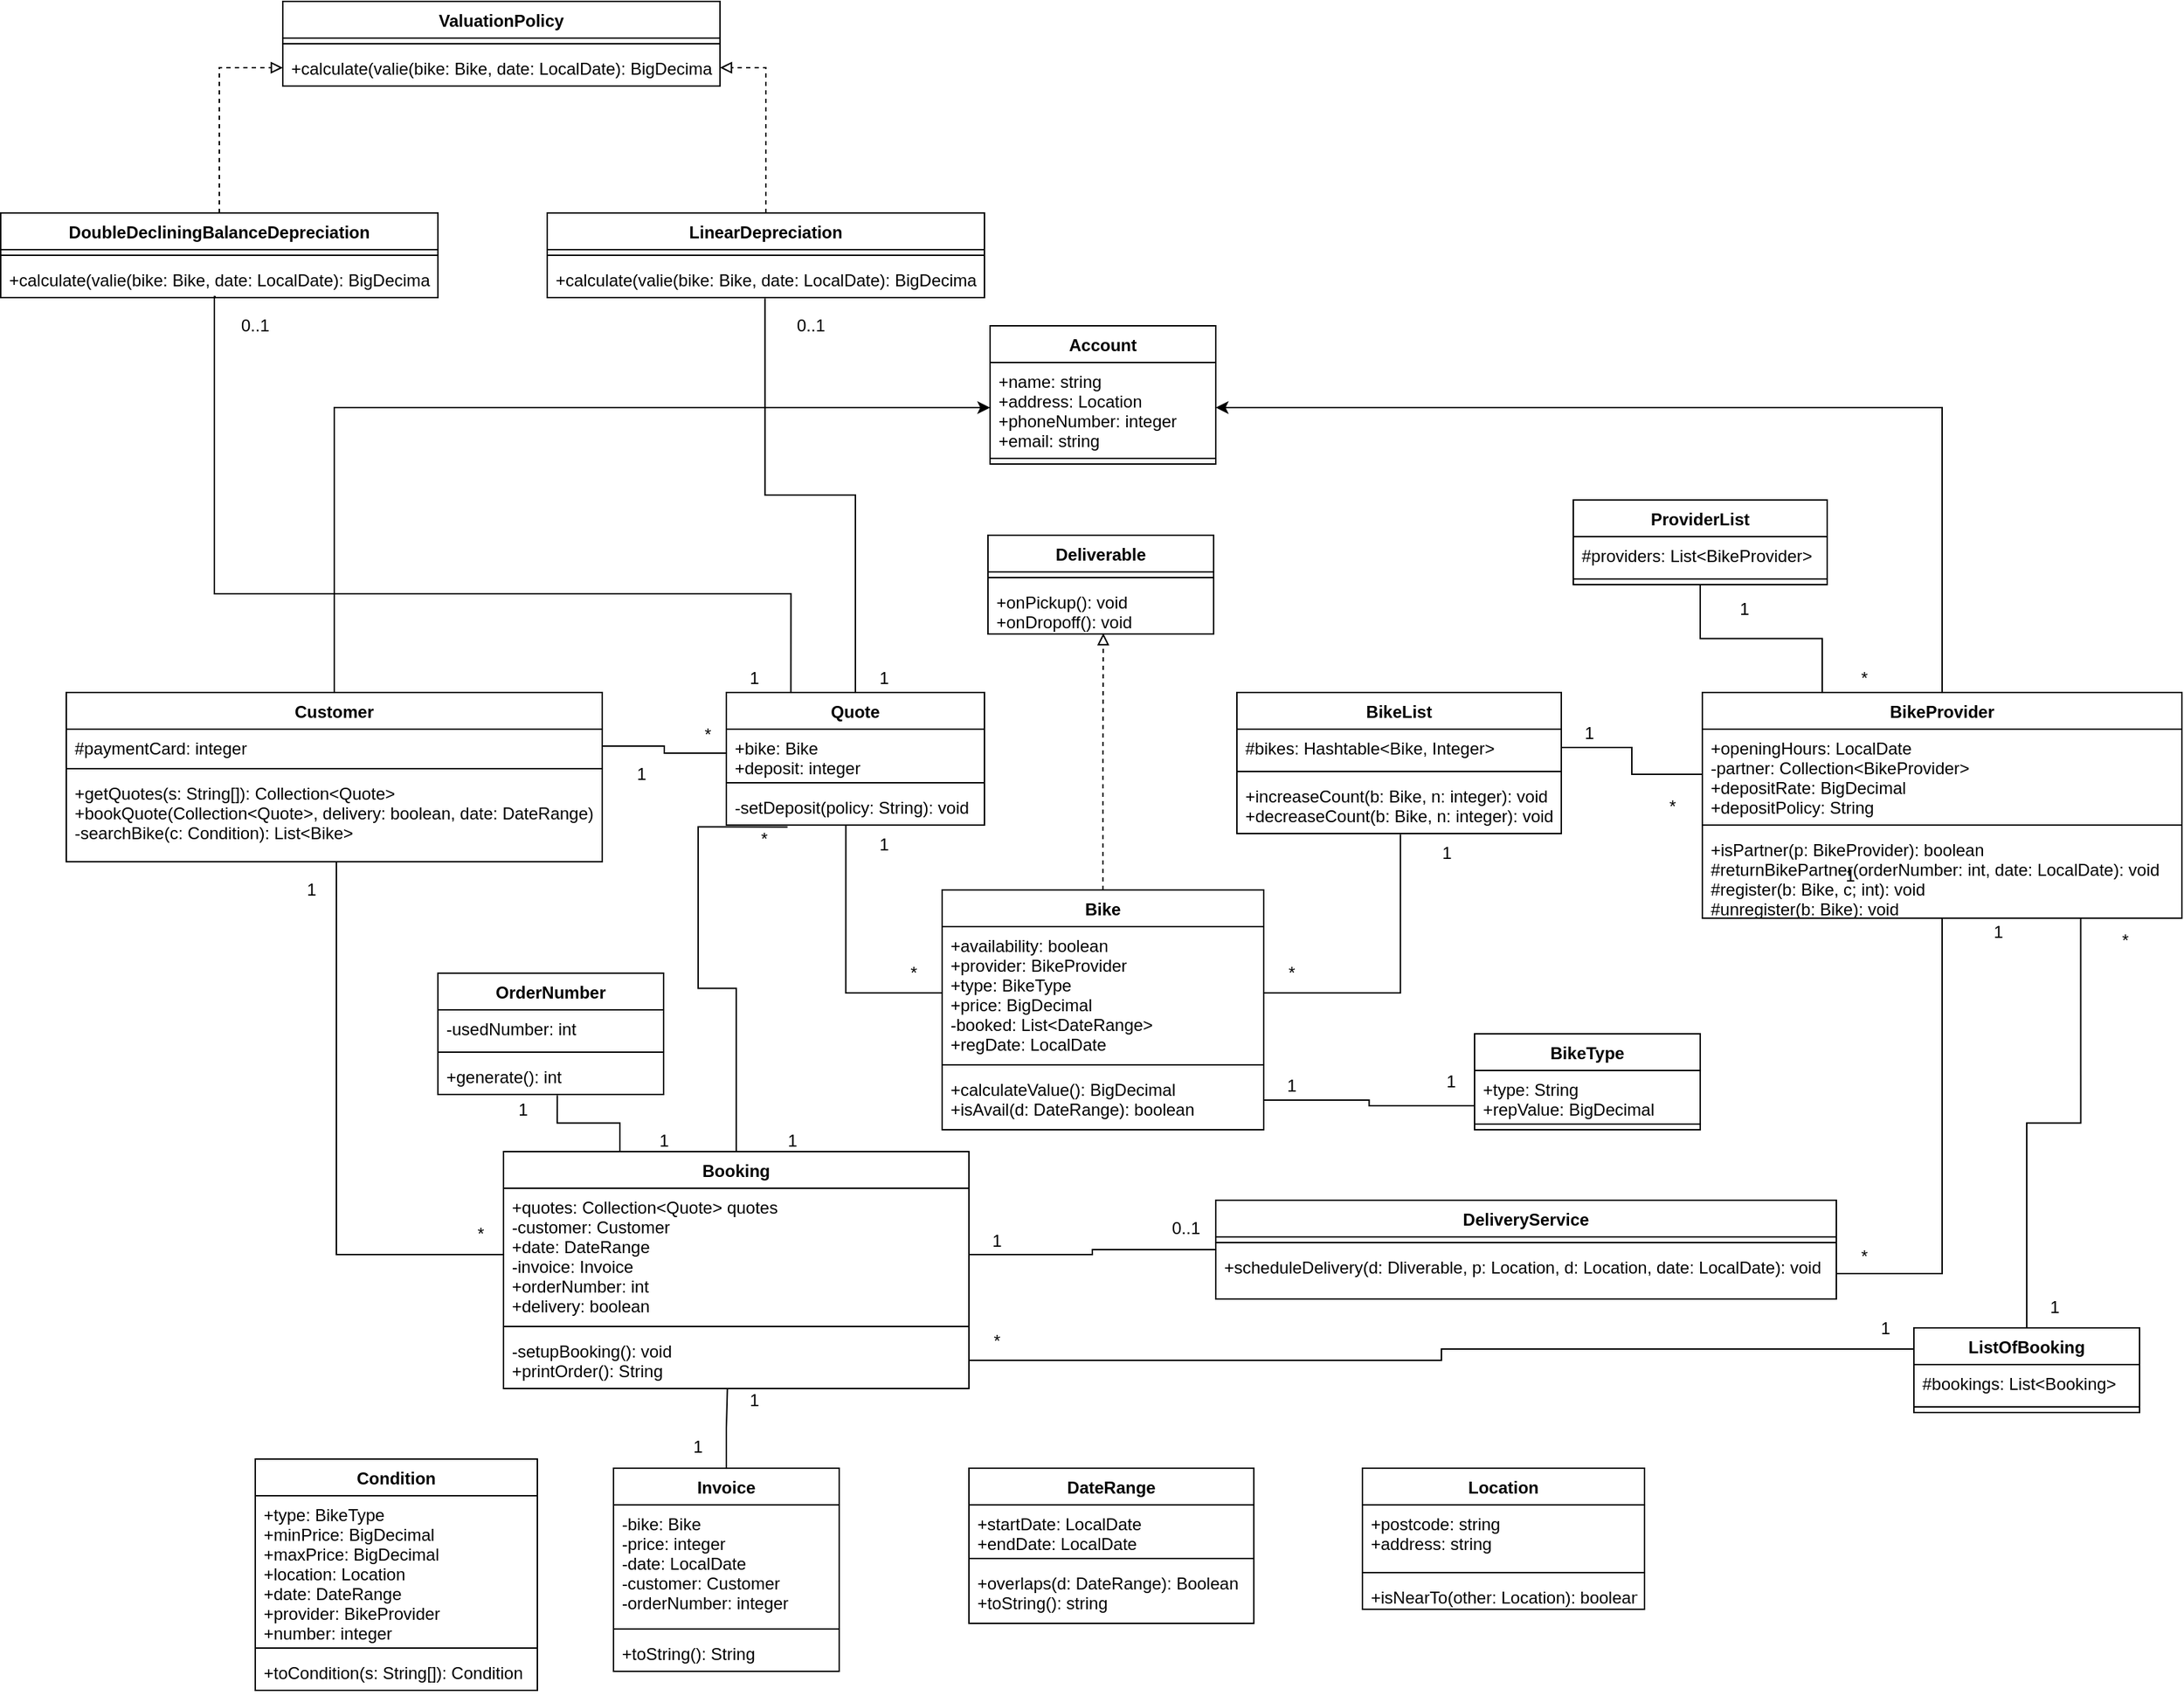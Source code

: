 <mxfile version="12.3.3" type="device" pages="1"><diagram id="j2-33RfOKzU6DrNo2e42" name="Page-1"><mxGraphModel dx="2055" dy="1773" grid="1" gridSize="10" guides="1" tooltips="1" connect="1" arrows="1" fold="1" page="1" pageScale="1" pageWidth="850" pageHeight="1100" math="0" shadow="0"><root><mxCell id="0"/><mxCell id="1" parent="0"/><mxCell id="WeQZLXTNBP1RMvrE45zD-1" value="Account" style="swimlane;fontStyle=1;align=center;verticalAlign=top;childLayout=stackLayout;horizontal=1;startSize=26;horizontalStack=0;resizeParent=1;resizeParentMax=0;resizeLast=0;collapsible=1;marginBottom=0;" parent="1" vertex="1"><mxGeometry x="345" y="-220" width="160" height="98" as="geometry"/></mxCell><mxCell id="WeQZLXTNBP1RMvrE45zD-2" value="+name: string&#10;+address: Location&#10;+phoneNumber: integer&#10;+email: string" style="text;strokeColor=none;fillColor=none;align=left;verticalAlign=top;spacingLeft=4;spacingRight=4;overflow=hidden;rotatable=0;points=[[0,0.5],[1,0.5]];portConstraint=eastwest;" parent="WeQZLXTNBP1RMvrE45zD-1" vertex="1"><mxGeometry y="26" width="160" height="64" as="geometry"/></mxCell><mxCell id="WeQZLXTNBP1RMvrE45zD-3" value="" style="line;strokeWidth=1;fillColor=none;align=left;verticalAlign=middle;spacingTop=-1;spacingLeft=3;spacingRight=3;rotatable=0;labelPosition=right;points=[];portConstraint=eastwest;" parent="WeQZLXTNBP1RMvrE45zD-1" vertex="1"><mxGeometry y="90" width="160" height="8" as="geometry"/></mxCell><mxCell id="zxQU5Q6k8m6Uaq3C3eNg-36" style="edgeStyle=orthogonalEdgeStyle;rounded=0;orthogonalLoop=1;jettySize=auto;html=1;exitX=0.5;exitY=0;exitDx=0;exitDy=0;entryX=0;entryY=0.5;entryDx=0;entryDy=0;" parent="1" source="WeQZLXTNBP1RMvrE45zD-8" target="WeQZLXTNBP1RMvrE45zD-2" edge="1"><mxGeometry relative="1" as="geometry"/></mxCell><mxCell id="WeQZLXTNBP1RMvrE45zD-8" value="Customer" style="swimlane;fontStyle=1;align=center;verticalAlign=top;childLayout=stackLayout;horizontal=1;startSize=26;horizontalStack=0;resizeParent=1;resizeParentMax=0;resizeLast=0;collapsible=1;marginBottom=0;" parent="1" vertex="1"><mxGeometry x="-310" y="40" width="380" height="120" as="geometry"/></mxCell><mxCell id="WeQZLXTNBP1RMvrE45zD-9" value="#paymentCard: integer" style="text;strokeColor=none;fillColor=none;align=left;verticalAlign=top;spacingLeft=4;spacingRight=4;overflow=hidden;rotatable=0;points=[[0,0.5],[1,0.5]];portConstraint=eastwest;" parent="WeQZLXTNBP1RMvrE45zD-8" vertex="1"><mxGeometry y="26" width="380" height="24" as="geometry"/></mxCell><mxCell id="WeQZLXTNBP1RMvrE45zD-10" value="" style="line;strokeWidth=1;fillColor=none;align=left;verticalAlign=middle;spacingTop=-1;spacingLeft=3;spacingRight=3;rotatable=0;labelPosition=right;points=[];portConstraint=eastwest;" parent="WeQZLXTNBP1RMvrE45zD-8" vertex="1"><mxGeometry y="50" width="380" height="8" as="geometry"/></mxCell><mxCell id="WeQZLXTNBP1RMvrE45zD-11" value="+getQuotes(s: String[]): Collection&lt;Quote&gt;&#10;+bookQuote(Collection&lt;Quote&gt;, delivery: boolean, date: DateRange) : Booking&#10;-searchBike(c: Condition): List&lt;Bike&gt;" style="text;strokeColor=none;fillColor=none;align=left;verticalAlign=top;spacingLeft=4;spacingRight=4;overflow=hidden;rotatable=0;points=[[0,0.5],[1,0.5]];portConstraint=eastwest;" parent="WeQZLXTNBP1RMvrE45zD-8" vertex="1"><mxGeometry y="58" width="380" height="62" as="geometry"/></mxCell><mxCell id="zxQU5Q6k8m6Uaq3C3eNg-37" style="edgeStyle=orthogonalEdgeStyle;rounded=0;orthogonalLoop=1;jettySize=auto;html=1;exitX=0.5;exitY=0;exitDx=0;exitDy=0;entryX=1;entryY=0.5;entryDx=0;entryDy=0;" parent="1" source="WeQZLXTNBP1RMvrE45zD-12" target="WeQZLXTNBP1RMvrE45zD-2" edge="1"><mxGeometry relative="1" as="geometry"/></mxCell><mxCell id="WeQZLXTNBP1RMvrE45zD-12" value="BikeProvider" style="swimlane;fontStyle=1;align=center;verticalAlign=top;childLayout=stackLayout;horizontal=1;startSize=26;horizontalStack=0;resizeParent=1;resizeParentMax=0;resizeLast=0;collapsible=1;marginBottom=0;" parent="1" vertex="1"><mxGeometry x="850" y="40" width="340" height="160" as="geometry"/></mxCell><mxCell id="WeQZLXTNBP1RMvrE45zD-13" value="+openingHours: LocalDate&#10;-partner: Collection&lt;BikeProvider&gt;&#10;+depositRate: BigDecimal&#10;+depositPolicy: String" style="text;strokeColor=none;fillColor=none;align=left;verticalAlign=top;spacingLeft=4;spacingRight=4;overflow=hidden;rotatable=0;points=[[0,0.5],[1,0.5]];portConstraint=eastwest;" parent="WeQZLXTNBP1RMvrE45zD-12" vertex="1"><mxGeometry y="26" width="340" height="64" as="geometry"/></mxCell><mxCell id="WeQZLXTNBP1RMvrE45zD-14" value="" style="line;strokeWidth=1;fillColor=none;align=left;verticalAlign=middle;spacingTop=-1;spacingLeft=3;spacingRight=3;rotatable=0;labelPosition=right;points=[];portConstraint=eastwest;" parent="WeQZLXTNBP1RMvrE45zD-12" vertex="1"><mxGeometry y="90" width="340" height="8" as="geometry"/></mxCell><mxCell id="WeQZLXTNBP1RMvrE45zD-15" value="+isPartner(p: BikeProvider): boolean&#10;#returnBikePartner(orderNumber: int, date: LocalDate): void&#10;#register(b: Bike, c; int): void&#10;#unregister(b: Bike): void" style="text;strokeColor=none;fillColor=none;align=left;verticalAlign=top;spacingLeft=4;spacingRight=4;overflow=hidden;rotatable=0;points=[[0,0.5],[1,0.5]];portConstraint=eastwest;" parent="WeQZLXTNBP1RMvrE45zD-12" vertex="1"><mxGeometry y="98" width="340" height="62" as="geometry"/></mxCell><mxCell id="WeQZLXTNBP1RMvrE45zD-16" value="BikeList" style="swimlane;fontStyle=1;align=center;verticalAlign=top;childLayout=stackLayout;horizontal=1;startSize=26;horizontalStack=0;resizeParent=1;resizeParentMax=0;resizeLast=0;collapsible=1;marginBottom=0;" parent="1" vertex="1"><mxGeometry x="520" y="40" width="230" height="100" as="geometry"/></mxCell><mxCell id="WeQZLXTNBP1RMvrE45zD-17" value="#bikes: Hashtable&lt;Bike, Integer&gt;" style="text;strokeColor=none;fillColor=none;align=left;verticalAlign=top;spacingLeft=4;spacingRight=4;overflow=hidden;rotatable=0;points=[[0,0.5],[1,0.5]];portConstraint=eastwest;" parent="WeQZLXTNBP1RMvrE45zD-16" vertex="1"><mxGeometry y="26" width="230" height="26" as="geometry"/></mxCell><mxCell id="WeQZLXTNBP1RMvrE45zD-18" value="" style="line;strokeWidth=1;fillColor=none;align=left;verticalAlign=middle;spacingTop=-1;spacingLeft=3;spacingRight=3;rotatable=0;labelPosition=right;points=[];portConstraint=eastwest;" parent="WeQZLXTNBP1RMvrE45zD-16" vertex="1"><mxGeometry y="52" width="230" height="8" as="geometry"/></mxCell><mxCell id="WeQZLXTNBP1RMvrE45zD-19" value="+increaseCount(b: Bike, n: integer): void&#10;+decreaseCount(b: Bike, n: integer): void" style="text;strokeColor=none;fillColor=none;align=left;verticalAlign=top;spacingLeft=4;spacingRight=4;overflow=hidden;rotatable=0;points=[[0,0.5],[1,0.5]];portConstraint=eastwest;" parent="WeQZLXTNBP1RMvrE45zD-16" vertex="1"><mxGeometry y="60" width="230" height="40" as="geometry"/></mxCell><mxCell id="zxQU5Q6k8m6Uaq3C3eNg-38" style="edgeStyle=orthogonalEdgeStyle;rounded=0;orthogonalLoop=1;jettySize=auto;html=1;exitX=0.5;exitY=0;exitDx=0;exitDy=0;entryX=0.511;entryY=0.986;entryDx=0;entryDy=0;entryPerimeter=0;dashed=1;endArrow=block;endFill=0;" parent="1" source="WeQZLXTNBP1RMvrE45zD-20" target="zxQU5Q6k8m6Uaq3C3eNg-12" edge="1"><mxGeometry relative="1" as="geometry"/></mxCell><mxCell id="WeQZLXTNBP1RMvrE45zD-20" value="Bike" style="swimlane;fontStyle=1;align=center;verticalAlign=top;childLayout=stackLayout;horizontal=1;startSize=26;horizontalStack=0;resizeParent=1;resizeParentMax=0;resizeLast=0;collapsible=1;marginBottom=0;" parent="1" vertex="1"><mxGeometry x="311" y="180" width="228" height="170" as="geometry"/></mxCell><mxCell id="WeQZLXTNBP1RMvrE45zD-21" value="+availability: boolean&#10;+provider: BikeProvider&#10;+type: BikeType&#10;+price: BigDecimal&#10;-booked: List&lt;DateRange&gt;&#10;+regDate: LocalDate" style="text;strokeColor=none;fillColor=none;align=left;verticalAlign=top;spacingLeft=4;spacingRight=4;overflow=hidden;rotatable=0;points=[[0,0.5],[1,0.5]];portConstraint=eastwest;" parent="WeQZLXTNBP1RMvrE45zD-20" vertex="1"><mxGeometry y="26" width="228" height="94" as="geometry"/></mxCell><mxCell id="WeQZLXTNBP1RMvrE45zD-22" value="" style="line;strokeWidth=1;fillColor=none;align=left;verticalAlign=middle;spacingTop=-1;spacingLeft=3;spacingRight=3;rotatable=0;labelPosition=right;points=[];portConstraint=eastwest;" parent="WeQZLXTNBP1RMvrE45zD-20" vertex="1"><mxGeometry y="120" width="228" height="8" as="geometry"/></mxCell><mxCell id="WeQZLXTNBP1RMvrE45zD-23" value="+calculateValue(): BigDecimal&#10;+isAvail(d: DateRange): boolean" style="text;strokeColor=none;fillColor=none;align=left;verticalAlign=top;spacingLeft=4;spacingRight=4;overflow=hidden;rotatable=0;points=[[0,0.5],[1,0.5]];portConstraint=eastwest;" parent="WeQZLXTNBP1RMvrE45zD-20" vertex="1"><mxGeometry y="128" width="228" height="42" as="geometry"/></mxCell><mxCell id="WeQZLXTNBP1RMvrE45zD-24" value="ValuationPolicy" style="swimlane;fontStyle=1;align=center;verticalAlign=top;childLayout=stackLayout;horizontal=1;startSize=26;horizontalStack=0;resizeParent=1;resizeParentMax=0;resizeLast=0;collapsible=1;marginBottom=0;" parent="1" vertex="1"><mxGeometry x="-156.5" y="-450" width="310" height="60" as="geometry"/></mxCell><mxCell id="WeQZLXTNBP1RMvrE45zD-25" value="" style="line;strokeWidth=1;fillColor=none;align=left;verticalAlign=middle;spacingTop=-1;spacingLeft=3;spacingRight=3;rotatable=0;labelPosition=right;points=[];portConstraint=eastwest;" parent="WeQZLXTNBP1RMvrE45zD-24" vertex="1"><mxGeometry y="26" width="310" height="8" as="geometry"/></mxCell><mxCell id="WeQZLXTNBP1RMvrE45zD-26" value="+calculate(valie(bike: Bike, date: LocalDate): BigDecimal" style="text;strokeColor=none;fillColor=none;align=left;verticalAlign=top;spacingLeft=4;spacingRight=4;overflow=hidden;rotatable=0;points=[[0,0.5],[1,0.5]];portConstraint=eastwest;" parent="WeQZLXTNBP1RMvrE45zD-24" vertex="1"><mxGeometry y="34" width="310" height="26" as="geometry"/></mxCell><mxCell id="zxQU5Q6k8m6Uaq3C3eNg-59" style="edgeStyle=orthogonalEdgeStyle;rounded=0;orthogonalLoop=1;jettySize=auto;html=1;exitX=0.5;exitY=0;exitDx=0;exitDy=0;entryX=0.498;entryY=1.026;entryDx=0;entryDy=0;entryPerimeter=0;startArrow=none;startFill=0;endArrow=none;endFill=0;" parent="1" source="WeQZLXTNBP1RMvrE45zD-30" target="zxQU5Q6k8m6Uaq3C3eNg-25" edge="1"><mxGeometry relative="1" as="geometry"/></mxCell><mxCell id="zxQU5Q6k8m6Uaq3C3eNg-60" style="edgeStyle=orthogonalEdgeStyle;rounded=0;orthogonalLoop=1;jettySize=auto;html=1;exitX=0.25;exitY=0;exitDx=0;exitDy=0;entryX=0.492;entryY=0.974;entryDx=0;entryDy=0;entryPerimeter=0;startArrow=none;startFill=0;endArrow=none;endFill=0;" parent="1" source="WeQZLXTNBP1RMvrE45zD-30" target="zxQU5Q6k8m6Uaq3C3eNg-29" edge="1"><mxGeometry relative="1" as="geometry"><Array as="points"><mxPoint x="204" y="-30"/><mxPoint x="-205" y="-30"/></Array></mxGeometry></mxCell><mxCell id="WeQZLXTNBP1RMvrE45zD-30" value="Quote" style="swimlane;fontStyle=1;align=center;verticalAlign=top;childLayout=stackLayout;horizontal=1;startSize=26;horizontalStack=0;resizeParent=1;resizeParentMax=0;resizeLast=0;collapsible=1;marginBottom=0;" parent="1" vertex="1"><mxGeometry x="158" y="40" width="183" height="94" as="geometry"/></mxCell><mxCell id="WeQZLXTNBP1RMvrE45zD-31" value="+bike: Bike&#10;+deposit: integer" style="text;strokeColor=none;fillColor=none;align=left;verticalAlign=top;spacingLeft=4;spacingRight=4;overflow=hidden;rotatable=0;points=[[0,0.5],[1,0.5]];portConstraint=eastwest;" parent="WeQZLXTNBP1RMvrE45zD-30" vertex="1"><mxGeometry y="26" width="183" height="34" as="geometry"/></mxCell><mxCell id="WeQZLXTNBP1RMvrE45zD-32" value="" style="line;strokeWidth=1;fillColor=none;align=left;verticalAlign=middle;spacingTop=-1;spacingLeft=3;spacingRight=3;rotatable=0;labelPosition=right;points=[];portConstraint=eastwest;" parent="WeQZLXTNBP1RMvrE45zD-30" vertex="1"><mxGeometry y="60" width="183" height="8" as="geometry"/></mxCell><mxCell id="WeQZLXTNBP1RMvrE45zD-33" value="-setDeposit(policy: String): void" style="text;strokeColor=none;fillColor=none;align=left;verticalAlign=top;spacingLeft=4;spacingRight=4;overflow=hidden;rotatable=0;points=[[0,0.5],[1,0.5]];portConstraint=eastwest;" parent="WeQZLXTNBP1RMvrE45zD-30" vertex="1"><mxGeometry y="68" width="183" height="26" as="geometry"/></mxCell><mxCell id="zxQU5Q6k8m6Uaq3C3eNg-49" style="edgeStyle=orthogonalEdgeStyle;rounded=0;orthogonalLoop=1;jettySize=auto;html=1;exitX=0.5;exitY=0;exitDx=0;exitDy=0;entryX=0.237;entryY=1.051;entryDx=0;entryDy=0;entryPerimeter=0;startArrow=none;startFill=0;endArrow=none;endFill=0;" parent="1" source="WeQZLXTNBP1RMvrE45zD-34" target="WeQZLXTNBP1RMvrE45zD-33" edge="1"><mxGeometry relative="1" as="geometry"/></mxCell><mxCell id="zxQU5Q6k8m6Uaq3C3eNg-57" style="edgeStyle=orthogonalEdgeStyle;rounded=0;orthogonalLoop=1;jettySize=auto;html=1;exitX=0.25;exitY=0;exitDx=0;exitDy=0;entryX=0.529;entryY=1.026;entryDx=0;entryDy=0;entryPerimeter=0;startArrow=none;startFill=0;endArrow=none;endFill=0;" parent="1" source="WeQZLXTNBP1RMvrE45zD-34" target="zxQU5Q6k8m6Uaq3C3eNg-4" edge="1"><mxGeometry relative="1" as="geometry"/></mxCell><mxCell id="WeQZLXTNBP1RMvrE45zD-34" value="Booking" style="swimlane;fontStyle=1;align=center;verticalAlign=top;childLayout=stackLayout;horizontal=1;startSize=26;horizontalStack=0;resizeParent=1;resizeParentMax=0;resizeLast=0;collapsible=1;marginBottom=0;" parent="1" vertex="1"><mxGeometry y="365.5" width="330" height="168" as="geometry"/></mxCell><mxCell id="WeQZLXTNBP1RMvrE45zD-35" value="+quotes: Collection&lt;Quote&gt; quotes&#10;-customer: Customer&#10;+date: DateRange&#10;-invoice: Invoice&#10;+orderNumber: int&#10;+delivery: boolean" style="text;strokeColor=none;fillColor=none;align=left;verticalAlign=top;spacingLeft=4;spacingRight=4;overflow=hidden;rotatable=0;points=[[0,0.5],[1,0.5]];portConstraint=eastwest;" parent="WeQZLXTNBP1RMvrE45zD-34" vertex="1"><mxGeometry y="26" width="330" height="94" as="geometry"/></mxCell><mxCell id="WeQZLXTNBP1RMvrE45zD-36" value="" style="line;strokeWidth=1;fillColor=none;align=left;verticalAlign=middle;spacingTop=-1;spacingLeft=3;spacingRight=3;rotatable=0;labelPosition=right;points=[];portConstraint=eastwest;" parent="WeQZLXTNBP1RMvrE45zD-34" vertex="1"><mxGeometry y="120" width="330" height="8" as="geometry"/></mxCell><mxCell id="WeQZLXTNBP1RMvrE45zD-37" value="-setupBooking(): void&#10;+printOrder(): String" style="text;strokeColor=none;fillColor=none;align=left;verticalAlign=top;spacingLeft=4;spacingRight=4;overflow=hidden;rotatable=0;points=[[0,0.5],[1,0.5]];portConstraint=eastwest;" parent="WeQZLXTNBP1RMvrE45zD-34" vertex="1"><mxGeometry y="128" width="330" height="40" as="geometry"/></mxCell><mxCell id="WeQZLXTNBP1RMvrE45zD-38" value="DeliveryService" style="swimlane;fontStyle=1;align=center;verticalAlign=top;childLayout=stackLayout;horizontal=1;startSize=26;horizontalStack=0;resizeParent=1;resizeParentMax=0;resizeLast=0;collapsible=1;marginBottom=0;" parent="1" vertex="1"><mxGeometry x="505" y="400" width="440" height="70" as="geometry"/></mxCell><mxCell id="WeQZLXTNBP1RMvrE45zD-39" value="" style="line;strokeWidth=1;fillColor=none;align=left;verticalAlign=middle;spacingTop=-1;spacingLeft=3;spacingRight=3;rotatable=0;labelPosition=right;points=[];portConstraint=eastwest;" parent="WeQZLXTNBP1RMvrE45zD-38" vertex="1"><mxGeometry y="26" width="440" height="8" as="geometry"/></mxCell><mxCell id="WeQZLXTNBP1RMvrE45zD-40" value="+scheduleDelivery(d: Dliverable, p: Location, d: Location, date: LocalDate): void" style="text;strokeColor=none;fillColor=none;align=left;verticalAlign=top;spacingLeft=4;spacingRight=4;overflow=hidden;rotatable=0;points=[[0,0.5],[1,0.5]];portConstraint=eastwest;" parent="WeQZLXTNBP1RMvrE45zD-38" vertex="1"><mxGeometry y="34" width="440" height="36" as="geometry"/></mxCell><mxCell id="WeQZLXTNBP1RMvrE45zD-84" value="DateRange" style="swimlane;fontStyle=1;align=center;verticalAlign=top;childLayout=stackLayout;horizontal=1;startSize=26;horizontalStack=0;resizeParent=1;resizeParentMax=0;resizeLast=0;collapsible=1;marginBottom=0;" parent="1" vertex="1"><mxGeometry x="330" y="590" width="202" height="110" as="geometry"/></mxCell><mxCell id="WeQZLXTNBP1RMvrE45zD-85" value="+startDate: LocalDate&#10;+endDate: LocalDate" style="text;strokeColor=none;fillColor=none;align=left;verticalAlign=top;spacingLeft=4;spacingRight=4;overflow=hidden;rotatable=0;points=[[0,0.5],[1,0.5]];portConstraint=eastwest;" parent="WeQZLXTNBP1RMvrE45zD-84" vertex="1"><mxGeometry y="26" width="202" height="34" as="geometry"/></mxCell><mxCell id="WeQZLXTNBP1RMvrE45zD-86" value="" style="line;strokeWidth=1;fillColor=none;align=left;verticalAlign=middle;spacingTop=-1;spacingLeft=3;spacingRight=3;rotatable=0;labelPosition=right;points=[];portConstraint=eastwest;" parent="WeQZLXTNBP1RMvrE45zD-84" vertex="1"><mxGeometry y="60" width="202" height="8" as="geometry"/></mxCell><mxCell id="WeQZLXTNBP1RMvrE45zD-87" value="+overlaps(d: DateRange): Boolean&#10;+toString(): string" style="text;strokeColor=none;fillColor=none;align=left;verticalAlign=top;spacingLeft=4;spacingRight=4;overflow=hidden;rotatable=0;points=[[0,0.5],[1,0.5]];portConstraint=eastwest;" parent="WeQZLXTNBP1RMvrE45zD-84" vertex="1"><mxGeometry y="68" width="202" height="42" as="geometry"/></mxCell><mxCell id="VrgmEom0bUXorXYhhkAM-17" value="1" style="text;html=1;strokeColor=none;fillColor=none;align=center;verticalAlign=middle;whiteSpace=wrap;rounded=0;" parent="1" vertex="1"><mxGeometry x="935" y="160" width="40" height="20" as="geometry"/></mxCell><mxCell id="a59KwBhsli9dQm4oVBbx-1" value="Location" style="swimlane;fontStyle=1;align=center;verticalAlign=top;childLayout=stackLayout;horizontal=1;startSize=26;horizontalStack=0;resizeParent=1;resizeParentMax=0;resizeLast=0;collapsible=1;marginBottom=0;" parent="1" vertex="1"><mxGeometry x="609" y="590" width="200" height="100" as="geometry"/></mxCell><mxCell id="a59KwBhsli9dQm4oVBbx-2" value="+postcode: string&#10;+address: string" style="text;strokeColor=none;fillColor=none;align=left;verticalAlign=top;spacingLeft=4;spacingRight=4;overflow=hidden;rotatable=0;points=[[0,0.5],[1,0.5]];portConstraint=eastwest;" parent="a59KwBhsli9dQm4oVBbx-1" vertex="1"><mxGeometry y="26" width="200" height="44" as="geometry"/></mxCell><mxCell id="a59KwBhsli9dQm4oVBbx-3" value="" style="line;strokeWidth=1;fillColor=none;align=left;verticalAlign=middle;spacingTop=-1;spacingLeft=3;spacingRight=3;rotatable=0;labelPosition=right;points=[];portConstraint=eastwest;" parent="a59KwBhsli9dQm4oVBbx-1" vertex="1"><mxGeometry y="70" width="200" height="8" as="geometry"/></mxCell><mxCell id="a59KwBhsli9dQm4oVBbx-4" value="+isNearTo(other: Location): boolean" style="text;strokeColor=none;fillColor=none;align=left;verticalAlign=top;spacingLeft=4;spacingRight=4;overflow=hidden;rotatable=0;points=[[0,0.5],[1,0.5]];portConstraint=eastwest;" parent="a59KwBhsli9dQm4oVBbx-1" vertex="1"><mxGeometry y="78" width="200" height="22" as="geometry"/></mxCell><mxCell id="zxQU5Q6k8m6Uaq3C3eNg-1" value="OrderNumber" style="swimlane;fontStyle=1;align=center;verticalAlign=top;childLayout=stackLayout;horizontal=1;startSize=26;horizontalStack=0;resizeParent=1;resizeParentMax=0;resizeLast=0;collapsible=1;marginBottom=0;" parent="1" vertex="1"><mxGeometry x="-46.5" y="239" width="160" height="86" as="geometry"/></mxCell><mxCell id="zxQU5Q6k8m6Uaq3C3eNg-2" value="-usedNumber: int" style="text;strokeColor=none;fillColor=none;align=left;verticalAlign=top;spacingLeft=4;spacingRight=4;overflow=hidden;rotatable=0;points=[[0,0.5],[1,0.5]];portConstraint=eastwest;" parent="zxQU5Q6k8m6Uaq3C3eNg-1" vertex="1"><mxGeometry y="26" width="160" height="26" as="geometry"/></mxCell><mxCell id="zxQU5Q6k8m6Uaq3C3eNg-3" value="" style="line;strokeWidth=1;fillColor=none;align=left;verticalAlign=middle;spacingTop=-1;spacingLeft=3;spacingRight=3;rotatable=0;labelPosition=right;points=[];portConstraint=eastwest;" parent="zxQU5Q6k8m6Uaq3C3eNg-1" vertex="1"><mxGeometry y="52" width="160" height="8" as="geometry"/></mxCell><mxCell id="zxQU5Q6k8m6Uaq3C3eNg-4" value="+generate(): int" style="text;strokeColor=none;fillColor=none;align=left;verticalAlign=top;spacingLeft=4;spacingRight=4;overflow=hidden;rotatable=0;points=[[0,0.5],[1,0.5]];portConstraint=eastwest;" parent="zxQU5Q6k8m6Uaq3C3eNg-1" vertex="1"><mxGeometry y="60" width="160" height="26" as="geometry"/></mxCell><mxCell id="zxQU5Q6k8m6Uaq3C3eNg-5" value="BikeType" style="swimlane;fontStyle=1;align=center;verticalAlign=top;childLayout=stackLayout;horizontal=1;startSize=26;horizontalStack=0;resizeParent=1;resizeParentMax=0;resizeLast=0;collapsible=1;marginBottom=0;" parent="1" vertex="1"><mxGeometry x="688.5" y="282" width="160" height="68" as="geometry"/></mxCell><mxCell id="zxQU5Q6k8m6Uaq3C3eNg-6" value="+type: String&#10;+repValue: BigDecimal" style="text;strokeColor=none;fillColor=none;align=left;verticalAlign=top;spacingLeft=4;spacingRight=4;overflow=hidden;rotatable=0;points=[[0,0.5],[1,0.5]];portConstraint=eastwest;" parent="zxQU5Q6k8m6Uaq3C3eNg-5" vertex="1"><mxGeometry y="26" width="160" height="34" as="geometry"/></mxCell><mxCell id="zxQU5Q6k8m6Uaq3C3eNg-7" value="" style="line;strokeWidth=1;fillColor=none;align=left;verticalAlign=middle;spacingTop=-1;spacingLeft=3;spacingRight=3;rotatable=0;labelPosition=right;points=[];portConstraint=eastwest;" parent="zxQU5Q6k8m6Uaq3C3eNg-5" vertex="1"><mxGeometry y="60" width="160" height="8" as="geometry"/></mxCell><mxCell id="zxQU5Q6k8m6Uaq3C3eNg-9" value="Deliverable" style="swimlane;fontStyle=1;align=center;verticalAlign=top;childLayout=stackLayout;horizontal=1;startSize=26;horizontalStack=0;resizeParent=1;resizeParentMax=0;resizeLast=0;collapsible=1;marginBottom=0;" parent="1" vertex="1"><mxGeometry x="343.5" y="-71.5" width="160" height="70" as="geometry"/></mxCell><mxCell id="zxQU5Q6k8m6Uaq3C3eNg-11" value="" style="line;strokeWidth=1;fillColor=none;align=left;verticalAlign=middle;spacingTop=-1;spacingLeft=3;spacingRight=3;rotatable=0;labelPosition=right;points=[];portConstraint=eastwest;" parent="zxQU5Q6k8m6Uaq3C3eNg-9" vertex="1"><mxGeometry y="26" width="160" height="8" as="geometry"/></mxCell><mxCell id="zxQU5Q6k8m6Uaq3C3eNg-12" value="+onPickup(): void&#10;+onDropoff(): void" style="text;strokeColor=none;fillColor=none;align=left;verticalAlign=top;spacingLeft=4;spacingRight=4;overflow=hidden;rotatable=0;points=[[0,0.5],[1,0.5]];portConstraint=eastwest;" parent="zxQU5Q6k8m6Uaq3C3eNg-9" vertex="1"><mxGeometry y="34" width="160" height="36" as="geometry"/></mxCell><mxCell id="zxQU5Q6k8m6Uaq3C3eNg-43" style="edgeStyle=orthogonalEdgeStyle;rounded=0;orthogonalLoop=1;jettySize=auto;html=1;exitX=0.5;exitY=0;exitDx=0;exitDy=0;entryX=0.481;entryY=1.013;entryDx=0;entryDy=0;entryPerimeter=0;endArrow=none;endFill=0;" parent="1" source="zxQU5Q6k8m6Uaq3C3eNg-13" target="WeQZLXTNBP1RMvrE45zD-37" edge="1"><mxGeometry relative="1" as="geometry"/></mxCell><mxCell id="zxQU5Q6k8m6Uaq3C3eNg-13" value="Invoice" style="swimlane;fontStyle=1;align=center;verticalAlign=top;childLayout=stackLayout;horizontal=1;startSize=26;horizontalStack=0;resizeParent=1;resizeParentMax=0;resizeLast=0;collapsible=1;marginBottom=0;" parent="1" vertex="1"><mxGeometry x="78" y="590" width="160" height="144" as="geometry"/></mxCell><mxCell id="zxQU5Q6k8m6Uaq3C3eNg-14" value="-bike: Bike&#10;-price: integer&#10;-date: LocalDate&#10;-customer: Customer&#10;-orderNumber: integer" style="text;strokeColor=none;fillColor=none;align=left;verticalAlign=top;spacingLeft=4;spacingRight=4;overflow=hidden;rotatable=0;points=[[0,0.5],[1,0.5]];portConstraint=eastwest;" parent="zxQU5Q6k8m6Uaq3C3eNg-13" vertex="1"><mxGeometry y="26" width="160" height="84" as="geometry"/></mxCell><mxCell id="zxQU5Q6k8m6Uaq3C3eNg-15" value="" style="line;strokeWidth=1;fillColor=none;align=left;verticalAlign=middle;spacingTop=-1;spacingLeft=3;spacingRight=3;rotatable=0;labelPosition=right;points=[];portConstraint=eastwest;" parent="zxQU5Q6k8m6Uaq3C3eNg-13" vertex="1"><mxGeometry y="110" width="160" height="8" as="geometry"/></mxCell><mxCell id="zxQU5Q6k8m6Uaq3C3eNg-16" value="+toString(): String" style="text;strokeColor=none;fillColor=none;align=left;verticalAlign=top;spacingLeft=4;spacingRight=4;overflow=hidden;rotatable=0;points=[[0,0.5],[1,0.5]];portConstraint=eastwest;" parent="zxQU5Q6k8m6Uaq3C3eNg-13" vertex="1"><mxGeometry y="118" width="160" height="26" as="geometry"/></mxCell><mxCell id="zxQU5Q6k8m6Uaq3C3eNg-53" style="edgeStyle=orthogonalEdgeStyle;rounded=0;orthogonalLoop=1;jettySize=auto;html=1;exitX=0.5;exitY=1;exitDx=0;exitDy=0;entryX=0.25;entryY=0;entryDx=0;entryDy=0;startArrow=none;startFill=0;endArrow=none;endFill=0;" parent="1" source="zxQU5Q6k8m6Uaq3C3eNg-18" target="WeQZLXTNBP1RMvrE45zD-12" edge="1"><mxGeometry relative="1" as="geometry"/></mxCell><mxCell id="zxQU5Q6k8m6Uaq3C3eNg-18" value="ProviderList" style="swimlane;fontStyle=1;align=center;verticalAlign=top;childLayout=stackLayout;horizontal=1;startSize=26;horizontalStack=0;resizeParent=1;resizeParentMax=0;resizeLast=0;collapsible=1;marginBottom=0;" parent="1" vertex="1"><mxGeometry x="758.5" y="-96.5" width="180" height="60" as="geometry"/></mxCell><mxCell id="zxQU5Q6k8m6Uaq3C3eNg-19" value="#providers: List&lt;BikeProvider&gt;" style="text;strokeColor=none;fillColor=none;align=left;verticalAlign=top;spacingLeft=4;spacingRight=4;overflow=hidden;rotatable=0;points=[[0,0.5],[1,0.5]];portConstraint=eastwest;" parent="zxQU5Q6k8m6Uaq3C3eNg-18" vertex="1"><mxGeometry y="26" width="180" height="26" as="geometry"/></mxCell><mxCell id="zxQU5Q6k8m6Uaq3C3eNg-20" value="" style="line;strokeWidth=1;fillColor=none;align=left;verticalAlign=middle;spacingTop=-1;spacingLeft=3;spacingRight=3;rotatable=0;labelPosition=right;points=[];portConstraint=eastwest;" parent="zxQU5Q6k8m6Uaq3C3eNg-18" vertex="1"><mxGeometry y="52" width="180" height="8" as="geometry"/></mxCell><mxCell id="zxQU5Q6k8m6Uaq3C3eNg-46" style="edgeStyle=orthogonalEdgeStyle;rounded=0;orthogonalLoop=1;jettySize=auto;html=1;exitX=0.5;exitY=0;exitDx=0;exitDy=0;entryX=1;entryY=0.5;entryDx=0;entryDy=0;endArrow=block;endFill=0;dashed=1;startArrow=none;startFill=0;" parent="1" source="zxQU5Q6k8m6Uaq3C3eNg-22" target="WeQZLXTNBP1RMvrE45zD-26" edge="1"><mxGeometry relative="1" as="geometry"/></mxCell><mxCell id="zxQU5Q6k8m6Uaq3C3eNg-22" value="LinearDepreciation" style="swimlane;fontStyle=1;align=center;verticalAlign=top;childLayout=stackLayout;horizontal=1;startSize=26;horizontalStack=0;resizeParent=1;resizeParentMax=0;resizeLast=0;collapsible=1;marginBottom=0;" parent="1" vertex="1"><mxGeometry x="31" y="-300" width="310" height="60" as="geometry"/></mxCell><mxCell id="zxQU5Q6k8m6Uaq3C3eNg-24" value="" style="line;strokeWidth=1;fillColor=none;align=left;verticalAlign=middle;spacingTop=-1;spacingLeft=3;spacingRight=3;rotatable=0;labelPosition=right;points=[];portConstraint=eastwest;" parent="zxQU5Q6k8m6Uaq3C3eNg-22" vertex="1"><mxGeometry y="26" width="310" height="8" as="geometry"/></mxCell><mxCell id="zxQU5Q6k8m6Uaq3C3eNg-25" value="+calculate(valie(bike: Bike, date: LocalDate): BigDecimal" style="text;strokeColor=none;fillColor=none;align=left;verticalAlign=top;spacingLeft=4;spacingRight=4;overflow=hidden;rotatable=0;points=[[0,0.5],[1,0.5]];portConstraint=eastwest;" parent="zxQU5Q6k8m6Uaq3C3eNg-22" vertex="1"><mxGeometry y="34" width="310" height="26" as="geometry"/></mxCell><mxCell id="zxQU5Q6k8m6Uaq3C3eNg-45" style="edgeStyle=orthogonalEdgeStyle;rounded=0;orthogonalLoop=1;jettySize=auto;html=1;exitX=0.5;exitY=0;exitDx=0;exitDy=0;entryX=0;entryY=0.5;entryDx=0;entryDy=0;endArrow=block;endFill=0;dashed=1;" parent="1" source="zxQU5Q6k8m6Uaq3C3eNg-26" target="WeQZLXTNBP1RMvrE45zD-26" edge="1"><mxGeometry relative="1" as="geometry"/></mxCell><mxCell id="zxQU5Q6k8m6Uaq3C3eNg-26" value="DoubleDecliningBalanceDepreciation" style="swimlane;fontStyle=1;align=center;verticalAlign=top;childLayout=stackLayout;horizontal=1;startSize=26;horizontalStack=0;resizeParent=1;resizeParentMax=0;resizeLast=0;collapsible=1;marginBottom=0;" parent="1" vertex="1"><mxGeometry x="-356.5" y="-300" width="310" height="60" as="geometry"/></mxCell><mxCell id="zxQU5Q6k8m6Uaq3C3eNg-28" value="" style="line;strokeWidth=1;fillColor=none;align=left;verticalAlign=middle;spacingTop=-1;spacingLeft=3;spacingRight=3;rotatable=0;labelPosition=right;points=[];portConstraint=eastwest;" parent="zxQU5Q6k8m6Uaq3C3eNg-26" vertex="1"><mxGeometry y="26" width="310" height="8" as="geometry"/></mxCell><mxCell id="zxQU5Q6k8m6Uaq3C3eNg-29" value="+calculate(valie(bike: Bike, date: LocalDate): BigDecimal" style="text;strokeColor=none;fillColor=none;align=left;verticalAlign=top;spacingLeft=4;spacingRight=4;overflow=hidden;rotatable=0;points=[[0,0.5],[1,0.5]];portConstraint=eastwest;" parent="zxQU5Q6k8m6Uaq3C3eNg-26" vertex="1"><mxGeometry y="34" width="310" height="26" as="geometry"/></mxCell><mxCell id="zxQU5Q6k8m6Uaq3C3eNg-47" style="edgeStyle=orthogonalEdgeStyle;rounded=0;orthogonalLoop=1;jettySize=auto;html=1;exitX=1;exitY=0.5;exitDx=0;exitDy=0;entryX=0.504;entryY=1.017;entryDx=0;entryDy=0;entryPerimeter=0;startArrow=none;startFill=0;endArrow=none;endFill=0;" parent="1" source="WeQZLXTNBP1RMvrE45zD-21" target="WeQZLXTNBP1RMvrE45zD-19" edge="1"><mxGeometry relative="1" as="geometry"/></mxCell><mxCell id="zxQU5Q6k8m6Uaq3C3eNg-48" style="edgeStyle=orthogonalEdgeStyle;rounded=0;orthogonalLoop=1;jettySize=auto;html=1;exitX=0;exitY=0.5;exitDx=0;exitDy=0;entryX=0.463;entryY=1;entryDx=0;entryDy=0;entryPerimeter=0;startArrow=none;startFill=0;endArrow=none;endFill=0;" parent="1" source="WeQZLXTNBP1RMvrE45zD-21" target="WeQZLXTNBP1RMvrE45zD-33" edge="1"><mxGeometry relative="1" as="geometry"/></mxCell><mxCell id="zxQU5Q6k8m6Uaq3C3eNg-50" style="edgeStyle=orthogonalEdgeStyle;rounded=0;orthogonalLoop=1;jettySize=auto;html=1;exitX=0;exitY=0.5;exitDx=0;exitDy=0;entryX=0.504;entryY=1;entryDx=0;entryDy=0;entryPerimeter=0;startArrow=none;startFill=0;endArrow=none;endFill=0;" parent="1" source="WeQZLXTNBP1RMvrE45zD-35" target="WeQZLXTNBP1RMvrE45zD-11" edge="1"><mxGeometry relative="1" as="geometry"/></mxCell><mxCell id="zxQU5Q6k8m6Uaq3C3eNg-51" style="edgeStyle=orthogonalEdgeStyle;rounded=0;orthogonalLoop=1;jettySize=auto;html=1;exitX=1;exitY=0.5;exitDx=0;exitDy=0;entryX=0;entryY=0.5;entryDx=0;entryDy=0;startArrow=none;startFill=0;endArrow=none;endFill=0;" parent="1" source="WeQZLXTNBP1RMvrE45zD-9" target="WeQZLXTNBP1RMvrE45zD-31" edge="1"><mxGeometry relative="1" as="geometry"/></mxCell><mxCell id="zxQU5Q6k8m6Uaq3C3eNg-52" style="edgeStyle=orthogonalEdgeStyle;rounded=0;orthogonalLoop=1;jettySize=auto;html=1;exitX=1;exitY=0.5;exitDx=0;exitDy=0;entryX=0;entryY=0.5;entryDx=0;entryDy=0;startArrow=none;startFill=0;endArrow=none;endFill=0;" parent="1" source="WeQZLXTNBP1RMvrE45zD-17" target="WeQZLXTNBP1RMvrE45zD-13" edge="1"><mxGeometry relative="1" as="geometry"/></mxCell><mxCell id="zxQU5Q6k8m6Uaq3C3eNg-54" style="edgeStyle=orthogonalEdgeStyle;rounded=0;orthogonalLoop=1;jettySize=auto;html=1;exitX=1;exitY=0.5;exitDx=0;exitDy=0;entryX=0;entryY=0.5;entryDx=0;entryDy=0;startArrow=none;startFill=0;endArrow=none;endFill=0;" parent="1" source="WeQZLXTNBP1RMvrE45zD-35" target="WeQZLXTNBP1RMvrE45zD-38" edge="1"><mxGeometry relative="1" as="geometry"/></mxCell><mxCell id="zxQU5Q6k8m6Uaq3C3eNg-55" style="edgeStyle=orthogonalEdgeStyle;rounded=0;orthogonalLoop=1;jettySize=auto;html=1;exitX=1;exitY=0.5;exitDx=0;exitDy=0;startArrow=none;startFill=0;endArrow=none;endFill=0;entryX=0.5;entryY=1;entryDx=0;entryDy=0;entryPerimeter=0;" parent="1" source="WeQZLXTNBP1RMvrE45zD-40" target="WeQZLXTNBP1RMvrE45zD-15" edge="1"><mxGeometry relative="1" as="geometry"><mxPoint x="1020" y="260" as="targetPoint"/></mxGeometry></mxCell><mxCell id="zxQU5Q6k8m6Uaq3C3eNg-56" style="edgeStyle=orthogonalEdgeStyle;rounded=0;orthogonalLoop=1;jettySize=auto;html=1;exitX=1;exitY=0.5;exitDx=0;exitDy=0;entryX=0;entryY=0.75;entryDx=0;entryDy=0;startArrow=none;startFill=0;endArrow=none;endFill=0;" parent="1" source="WeQZLXTNBP1RMvrE45zD-23" target="zxQU5Q6k8m6Uaq3C3eNg-5" edge="1"><mxGeometry relative="1" as="geometry"/></mxCell><mxCell id="zxQU5Q6k8m6Uaq3C3eNg-61" value="1" style="text;html=1;strokeColor=none;fillColor=none;align=center;verticalAlign=middle;whiteSpace=wrap;rounded=0;" parent="1" vertex="1"><mxGeometry x="158" y="532" width="40" height="20" as="geometry"/></mxCell><mxCell id="zxQU5Q6k8m6Uaq3C3eNg-65" value="1" style="text;html=1;strokeColor=none;fillColor=none;align=center;verticalAlign=middle;whiteSpace=wrap;rounded=0;" parent="1" vertex="1"><mxGeometry x="118" y="565" width="40" height="20" as="geometry"/></mxCell><mxCell id="zxQU5Q6k8m6Uaq3C3eNg-66" value="1" style="text;html=1;strokeColor=none;fillColor=none;align=center;verticalAlign=middle;whiteSpace=wrap;rounded=0;" parent="1" vertex="1"><mxGeometry x="330" y="419" width="40" height="20" as="geometry"/></mxCell><mxCell id="zxQU5Q6k8m6Uaq3C3eNg-67" value="0..1" style="text;html=1;strokeColor=none;fillColor=none;align=center;verticalAlign=middle;whiteSpace=wrap;rounded=0;" parent="1" vertex="1"><mxGeometry x="464" y="410" width="40" height="20" as="geometry"/></mxCell><mxCell id="zxQU5Q6k8m6Uaq3C3eNg-68" value="1" style="text;html=1;strokeColor=none;fillColor=none;align=center;verticalAlign=middle;whiteSpace=wrap;rounded=0;" parent="1" vertex="1"><mxGeometry x="539" y="309" width="40" height="20" as="geometry"/></mxCell><mxCell id="zxQU5Q6k8m6Uaq3C3eNg-69" value="1" style="text;html=1;strokeColor=none;fillColor=none;align=center;verticalAlign=middle;whiteSpace=wrap;rounded=0;" parent="1" vertex="1"><mxGeometry x="652" y="306" width="40" height="20" as="geometry"/></mxCell><mxCell id="zxQU5Q6k8m6Uaq3C3eNg-70" value="*" style="text;html=1;strokeColor=none;fillColor=none;align=center;verticalAlign=middle;whiteSpace=wrap;rounded=0;" parent="1" vertex="1"><mxGeometry x="945" y="430" width="40" height="20" as="geometry"/></mxCell><mxCell id="zxQU5Q6k8m6Uaq3C3eNg-71" value="1" style="text;html=1;strokeColor=none;fillColor=none;align=center;verticalAlign=middle;whiteSpace=wrap;rounded=0;" parent="1" vertex="1"><mxGeometry x="1040" y="200" width="40" height="20" as="geometry"/></mxCell><mxCell id="zxQU5Q6k8m6Uaq3C3eNg-72" value="1" style="text;html=1;strokeColor=none;fillColor=none;align=center;verticalAlign=middle;whiteSpace=wrap;rounded=0;" parent="1" vertex="1"><mxGeometry x="750" y="59" width="40" height="20" as="geometry"/></mxCell><mxCell id="zxQU5Q6k8m6Uaq3C3eNg-75" value="*" style="text;html=1;strokeColor=none;fillColor=none;align=center;verticalAlign=middle;whiteSpace=wrap;rounded=0;" parent="1" vertex="1"><mxGeometry x="809" y="111" width="40" height="20" as="geometry"/></mxCell><mxCell id="zxQU5Q6k8m6Uaq3C3eNg-76" value="1" style="text;html=1;strokeColor=none;fillColor=none;align=center;verticalAlign=middle;whiteSpace=wrap;rounded=0;" parent="1" vertex="1"><mxGeometry x="860" y="-29" width="40" height="20" as="geometry"/></mxCell><mxCell id="zxQU5Q6k8m6Uaq3C3eNg-77" value="*" style="text;html=1;strokeColor=none;fillColor=none;align=center;verticalAlign=middle;whiteSpace=wrap;rounded=0;" parent="1" vertex="1"><mxGeometry x="945" y="20" width="40" height="20" as="geometry"/></mxCell><mxCell id="zxQU5Q6k8m6Uaq3C3eNg-78" value="0..1" style="text;html=1;strokeColor=none;fillColor=none;align=center;verticalAlign=middle;whiteSpace=wrap;rounded=0;" parent="1" vertex="1"><mxGeometry x="-196" y="-230" width="40" height="20" as="geometry"/></mxCell><mxCell id="zxQU5Q6k8m6Uaq3C3eNg-79" value="0..1" style="text;html=1;strokeColor=none;fillColor=none;align=center;verticalAlign=middle;whiteSpace=wrap;rounded=0;" parent="1" vertex="1"><mxGeometry x="198" y="-230" width="40" height="20" as="geometry"/></mxCell><mxCell id="zxQU5Q6k8m6Uaq3C3eNg-80" value="1" style="text;html=1;strokeColor=none;fillColor=none;align=center;verticalAlign=middle;whiteSpace=wrap;rounded=0;" parent="1" vertex="1"><mxGeometry x="158" y="20" width="40" height="20" as="geometry"/></mxCell><mxCell id="zxQU5Q6k8m6Uaq3C3eNg-81" value="1" style="text;html=1;strokeColor=none;fillColor=none;align=center;verticalAlign=middle;whiteSpace=wrap;rounded=0;" parent="1" vertex="1"><mxGeometry x="250" y="20" width="40" height="20" as="geometry"/></mxCell><mxCell id="zxQU5Q6k8m6Uaq3C3eNg-82" value="1" style="text;html=1;strokeColor=none;fillColor=none;align=center;verticalAlign=middle;whiteSpace=wrap;rounded=0;" parent="1" vertex="1"><mxGeometry x="78" y="88" width="40" height="20" as="geometry"/></mxCell><mxCell id="zxQU5Q6k8m6Uaq3C3eNg-83" value="*" style="text;html=1;strokeColor=none;fillColor=none;align=center;verticalAlign=middle;whiteSpace=wrap;rounded=0;" parent="1" vertex="1"><mxGeometry x="125" y="60" width="40" height="20" as="geometry"/></mxCell><mxCell id="zxQU5Q6k8m6Uaq3C3eNg-84" value="1" style="text;html=1;strokeColor=none;fillColor=none;align=center;verticalAlign=middle;whiteSpace=wrap;rounded=0;" parent="1" vertex="1"><mxGeometry x="-156" y="170" width="40" height="20" as="geometry"/></mxCell><mxCell id="zxQU5Q6k8m6Uaq3C3eNg-85" value="*" style="text;html=1;strokeColor=none;fillColor=none;align=center;verticalAlign=middle;whiteSpace=wrap;rounded=0;" parent="1" vertex="1"><mxGeometry x="-36" y="414" width="40" height="20" as="geometry"/></mxCell><mxCell id="zxQU5Q6k8m6Uaq3C3eNg-86" value="1" style="text;html=1;strokeColor=none;fillColor=none;align=center;verticalAlign=middle;whiteSpace=wrap;rounded=0;" parent="1" vertex="1"><mxGeometry x="-6" y="326" width="40" height="20" as="geometry"/></mxCell><mxCell id="zxQU5Q6k8m6Uaq3C3eNg-87" value="1" style="text;html=1;strokeColor=none;fillColor=none;align=center;verticalAlign=middle;whiteSpace=wrap;rounded=0;" parent="1" vertex="1"><mxGeometry x="94" y="348" width="40" height="20" as="geometry"/></mxCell><mxCell id="zxQU5Q6k8m6Uaq3C3eNg-88" value="*" style="text;html=1;strokeColor=none;fillColor=none;align=center;verticalAlign=middle;whiteSpace=wrap;rounded=0;" parent="1" vertex="1"><mxGeometry x="165" y="134" width="40" height="20" as="geometry"/></mxCell><mxCell id="zxQU5Q6k8m6Uaq3C3eNg-89" value="1" style="text;html=1;strokeColor=none;fillColor=none;align=center;verticalAlign=middle;whiteSpace=wrap;rounded=0;" parent="1" vertex="1"><mxGeometry x="185" y="348" width="40" height="20" as="geometry"/></mxCell><mxCell id="zxQU5Q6k8m6Uaq3C3eNg-90" value="1" style="text;html=1;strokeColor=none;fillColor=none;align=center;verticalAlign=middle;whiteSpace=wrap;rounded=0;" parent="1" vertex="1"><mxGeometry x="250" y="138" width="40" height="20" as="geometry"/></mxCell><mxCell id="zxQU5Q6k8m6Uaq3C3eNg-91" value="*" style="text;html=1;strokeColor=none;fillColor=none;align=center;verticalAlign=middle;whiteSpace=wrap;rounded=0;" parent="1" vertex="1"><mxGeometry x="271" y="229" width="40" height="20" as="geometry"/></mxCell><mxCell id="zxQU5Q6k8m6Uaq3C3eNg-92" value="*" style="text;html=1;strokeColor=none;fillColor=none;align=center;verticalAlign=middle;whiteSpace=wrap;rounded=0;" parent="1" vertex="1"><mxGeometry x="539" y="229" width="40" height="20" as="geometry"/></mxCell><mxCell id="zxQU5Q6k8m6Uaq3C3eNg-93" value="1" style="text;html=1;strokeColor=none;fillColor=none;align=center;verticalAlign=middle;whiteSpace=wrap;rounded=0;" parent="1" vertex="1"><mxGeometry x="649" y="144" width="40" height="20" as="geometry"/></mxCell><mxCell id="YslN0qLED4sydPR8ICXj-4" value="Condition" style="swimlane;fontStyle=1;align=center;verticalAlign=top;childLayout=stackLayout;horizontal=1;startSize=26;horizontalStack=0;resizeParent=1;resizeParentMax=0;resizeLast=0;collapsible=1;marginBottom=0;" parent="1" vertex="1"><mxGeometry x="-176" y="583.5" width="200" height="164" as="geometry"/></mxCell><mxCell id="YslN0qLED4sydPR8ICXj-5" value="+type: BikeType&#10;+minPrice: BigDecimal&#10;+maxPrice: BigDecimal&#10;+location: Location&#10;+date: DateRange&#10;+provider: BikeProvider&#10;+number: integer" style="text;strokeColor=none;fillColor=none;align=left;verticalAlign=top;spacingLeft=4;spacingRight=4;overflow=hidden;rotatable=0;points=[[0,0.5],[1,0.5]];portConstraint=eastwest;" parent="YslN0qLED4sydPR8ICXj-4" vertex="1"><mxGeometry y="26" width="200" height="104" as="geometry"/></mxCell><mxCell id="YslN0qLED4sydPR8ICXj-6" value="" style="line;strokeWidth=1;fillColor=none;align=left;verticalAlign=middle;spacingTop=-1;spacingLeft=3;spacingRight=3;rotatable=0;labelPosition=right;points=[];portConstraint=eastwest;" parent="YslN0qLED4sydPR8ICXj-4" vertex="1"><mxGeometry y="130" width="200" height="8" as="geometry"/></mxCell><mxCell id="YslN0qLED4sydPR8ICXj-7" value="+toCondition(s: String[]): Condition" style="text;strokeColor=none;fillColor=none;align=left;verticalAlign=top;spacingLeft=4;spacingRight=4;overflow=hidden;rotatable=0;points=[[0,0.5],[1,0.5]];portConstraint=eastwest;" parent="YslN0qLED4sydPR8ICXj-4" vertex="1"><mxGeometry y="138" width="200" height="26" as="geometry"/></mxCell><mxCell id="lDdyzMAW2qtK1tpWBDtX-6" style="edgeStyle=orthogonalEdgeStyle;rounded=0;orthogonalLoop=1;jettySize=auto;html=1;exitX=0.5;exitY=0;exitDx=0;exitDy=0;entryX=0.789;entryY=0.999;entryDx=0;entryDy=0;entryPerimeter=0;endArrow=none;endFill=0;" edge="1" parent="1" source="lDdyzMAW2qtK1tpWBDtX-1" target="WeQZLXTNBP1RMvrE45zD-15"><mxGeometry relative="1" as="geometry"/></mxCell><mxCell id="lDdyzMAW2qtK1tpWBDtX-1" value="ListOfBooking" style="swimlane;fontStyle=1;align=center;verticalAlign=top;childLayout=stackLayout;horizontal=1;startSize=26;horizontalStack=0;resizeParent=1;resizeParentMax=0;resizeLast=0;collapsible=1;marginBottom=0;" vertex="1" parent="1"><mxGeometry x="1000" y="490.5" width="160" height="60" as="geometry"/></mxCell><mxCell id="lDdyzMAW2qtK1tpWBDtX-2" value="#bookings: List&lt;Booking&gt;" style="text;strokeColor=none;fillColor=none;align=left;verticalAlign=top;spacingLeft=4;spacingRight=4;overflow=hidden;rotatable=0;points=[[0,0.5],[1,0.5]];portConstraint=eastwest;" vertex="1" parent="lDdyzMAW2qtK1tpWBDtX-1"><mxGeometry y="26" width="160" height="26" as="geometry"/></mxCell><mxCell id="lDdyzMAW2qtK1tpWBDtX-3" value="" style="line;strokeWidth=1;fillColor=none;align=left;verticalAlign=middle;spacingTop=-1;spacingLeft=3;spacingRight=3;rotatable=0;labelPosition=right;points=[];portConstraint=eastwest;" vertex="1" parent="lDdyzMAW2qtK1tpWBDtX-1"><mxGeometry y="52" width="160" height="8" as="geometry"/></mxCell><mxCell id="lDdyzMAW2qtK1tpWBDtX-5" style="edgeStyle=orthogonalEdgeStyle;rounded=0;orthogonalLoop=1;jettySize=auto;html=1;exitX=1;exitY=0.5;exitDx=0;exitDy=0;entryX=0;entryY=0.25;entryDx=0;entryDy=0;endArrow=none;endFill=0;" edge="1" parent="1" source="WeQZLXTNBP1RMvrE45zD-37" target="lDdyzMAW2qtK1tpWBDtX-1"><mxGeometry relative="1" as="geometry"/></mxCell><mxCell id="lDdyzMAW2qtK1tpWBDtX-7" value="*" style="text;html=1;strokeColor=none;fillColor=none;align=center;verticalAlign=middle;whiteSpace=wrap;rounded=0;" vertex="1" parent="1"><mxGeometry x="330" y="490" width="40" height="20" as="geometry"/></mxCell><mxCell id="lDdyzMAW2qtK1tpWBDtX-10" value="1" style="text;html=1;strokeColor=none;fillColor=none;align=center;verticalAlign=middle;whiteSpace=wrap;rounded=0;" vertex="1" parent="1"><mxGeometry x="960" y="481" width="40" height="20" as="geometry"/></mxCell><mxCell id="lDdyzMAW2qtK1tpWBDtX-11" value="1" style="text;html=1;strokeColor=none;fillColor=none;align=center;verticalAlign=middle;whiteSpace=wrap;rounded=0;" vertex="1" parent="1"><mxGeometry x="1080" y="466" width="40" height="20" as="geometry"/></mxCell><mxCell id="lDdyzMAW2qtK1tpWBDtX-12" value="*" style="text;html=1;strokeColor=none;fillColor=none;align=center;verticalAlign=middle;whiteSpace=wrap;rounded=0;" vertex="1" parent="1"><mxGeometry x="1130" y="206" width="40" height="20" as="geometry"/></mxCell></root></mxGraphModel></diagram></mxfile>